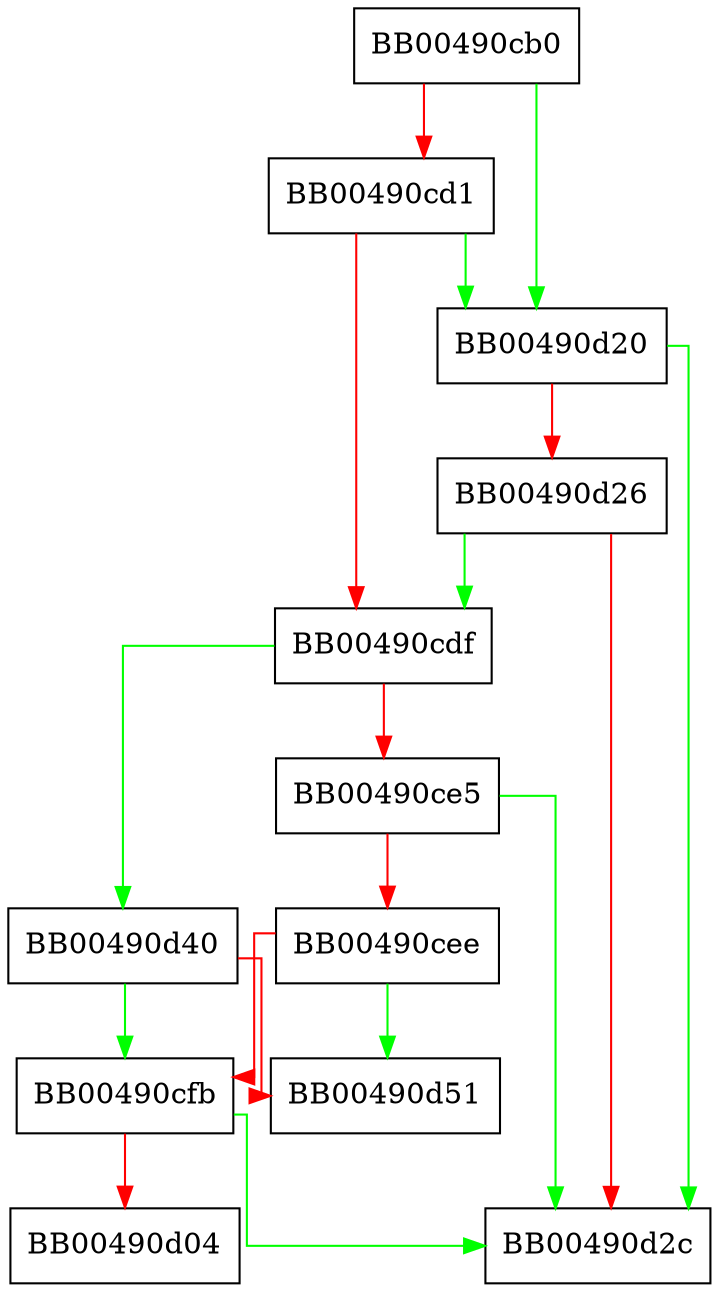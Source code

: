 digraph SSL_CTX_set_block_padding_ex {
  node [shape="box"];
  graph [splines=ortho];
  BB00490cb0 -> BB00490d20 [color="green"];
  BB00490cb0 -> BB00490cd1 [color="red"];
  BB00490cd1 -> BB00490d20 [color="green"];
  BB00490cd1 -> BB00490cdf [color="red"];
  BB00490cdf -> BB00490d40 [color="green"];
  BB00490cdf -> BB00490ce5 [color="red"];
  BB00490ce5 -> BB00490d2c [color="green"];
  BB00490ce5 -> BB00490cee [color="red"];
  BB00490cee -> BB00490d51 [color="green"];
  BB00490cee -> BB00490cfb [color="red"];
  BB00490cfb -> BB00490d2c [color="green"];
  BB00490cfb -> BB00490d04 [color="red"];
  BB00490d20 -> BB00490d2c [color="green"];
  BB00490d20 -> BB00490d26 [color="red"];
  BB00490d26 -> BB00490cdf [color="green"];
  BB00490d26 -> BB00490d2c [color="red"];
  BB00490d40 -> BB00490cfb [color="green"];
  BB00490d40 -> BB00490d51 [color="red"];
}